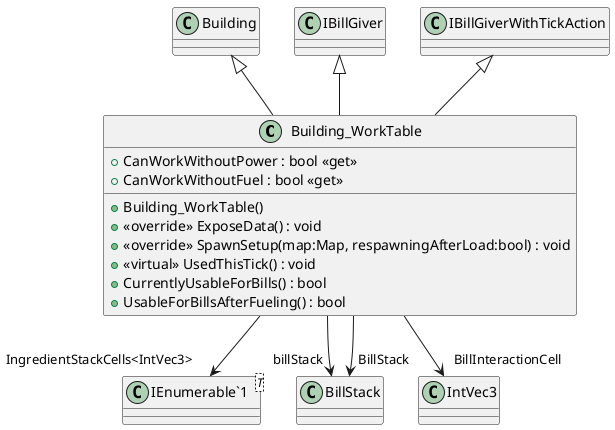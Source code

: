 @startuml
class Building_WorkTable {
    + CanWorkWithoutPower : bool <<get>>
    + CanWorkWithoutFuel : bool <<get>>
    + Building_WorkTable()
    + <<override>> ExposeData() : void
    + <<override>> SpawnSetup(map:Map, respawningAfterLoad:bool) : void
    + <<virtual>> UsedThisTick() : void
    + CurrentlyUsableForBills() : bool
    + UsableForBillsAfterFueling() : bool
}
class "IEnumerable`1"<T> {
}
Building <|-- Building_WorkTable
IBillGiver <|-- Building_WorkTable
IBillGiverWithTickAction <|-- Building_WorkTable
Building_WorkTable --> "billStack" BillStack
Building_WorkTable --> "BillStack" BillStack
Building_WorkTable --> "BillInteractionCell" IntVec3
Building_WorkTable --> "IngredientStackCells<IntVec3>" "IEnumerable`1"
@enduml
